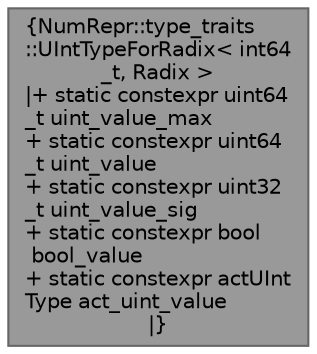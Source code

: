 digraph "NumRepr::type_traits::UIntTypeForRadix&lt; int64_t, Radix &gt;"
{
 // INTERACTIVE_SVG=YES
 // LATEX_PDF_SIZE
  bgcolor="transparent";
  edge [fontname=Helvetica,fontsize=10,labelfontname=Helvetica,labelfontsize=10];
  node [fontname=Helvetica,fontsize=10,shape=box,height=0.2,width=0.4];
  Node1 [label="{NumRepr::type_traits\l::UIntTypeForRadix\< int64\l_t, Radix \>\n|+ static constexpr uint64\l_t uint_value_max\l+ static constexpr uint64\l_t uint_value\l+ static constexpr uint32\l_t uint_value_sig\l+ static constexpr bool\l bool_value\l+ static constexpr actUInt\lType act_uint_value\l|}",height=0.2,width=0.4,color="gray40", fillcolor="grey60", style="filled", fontcolor="black",tooltip=" "];
}
